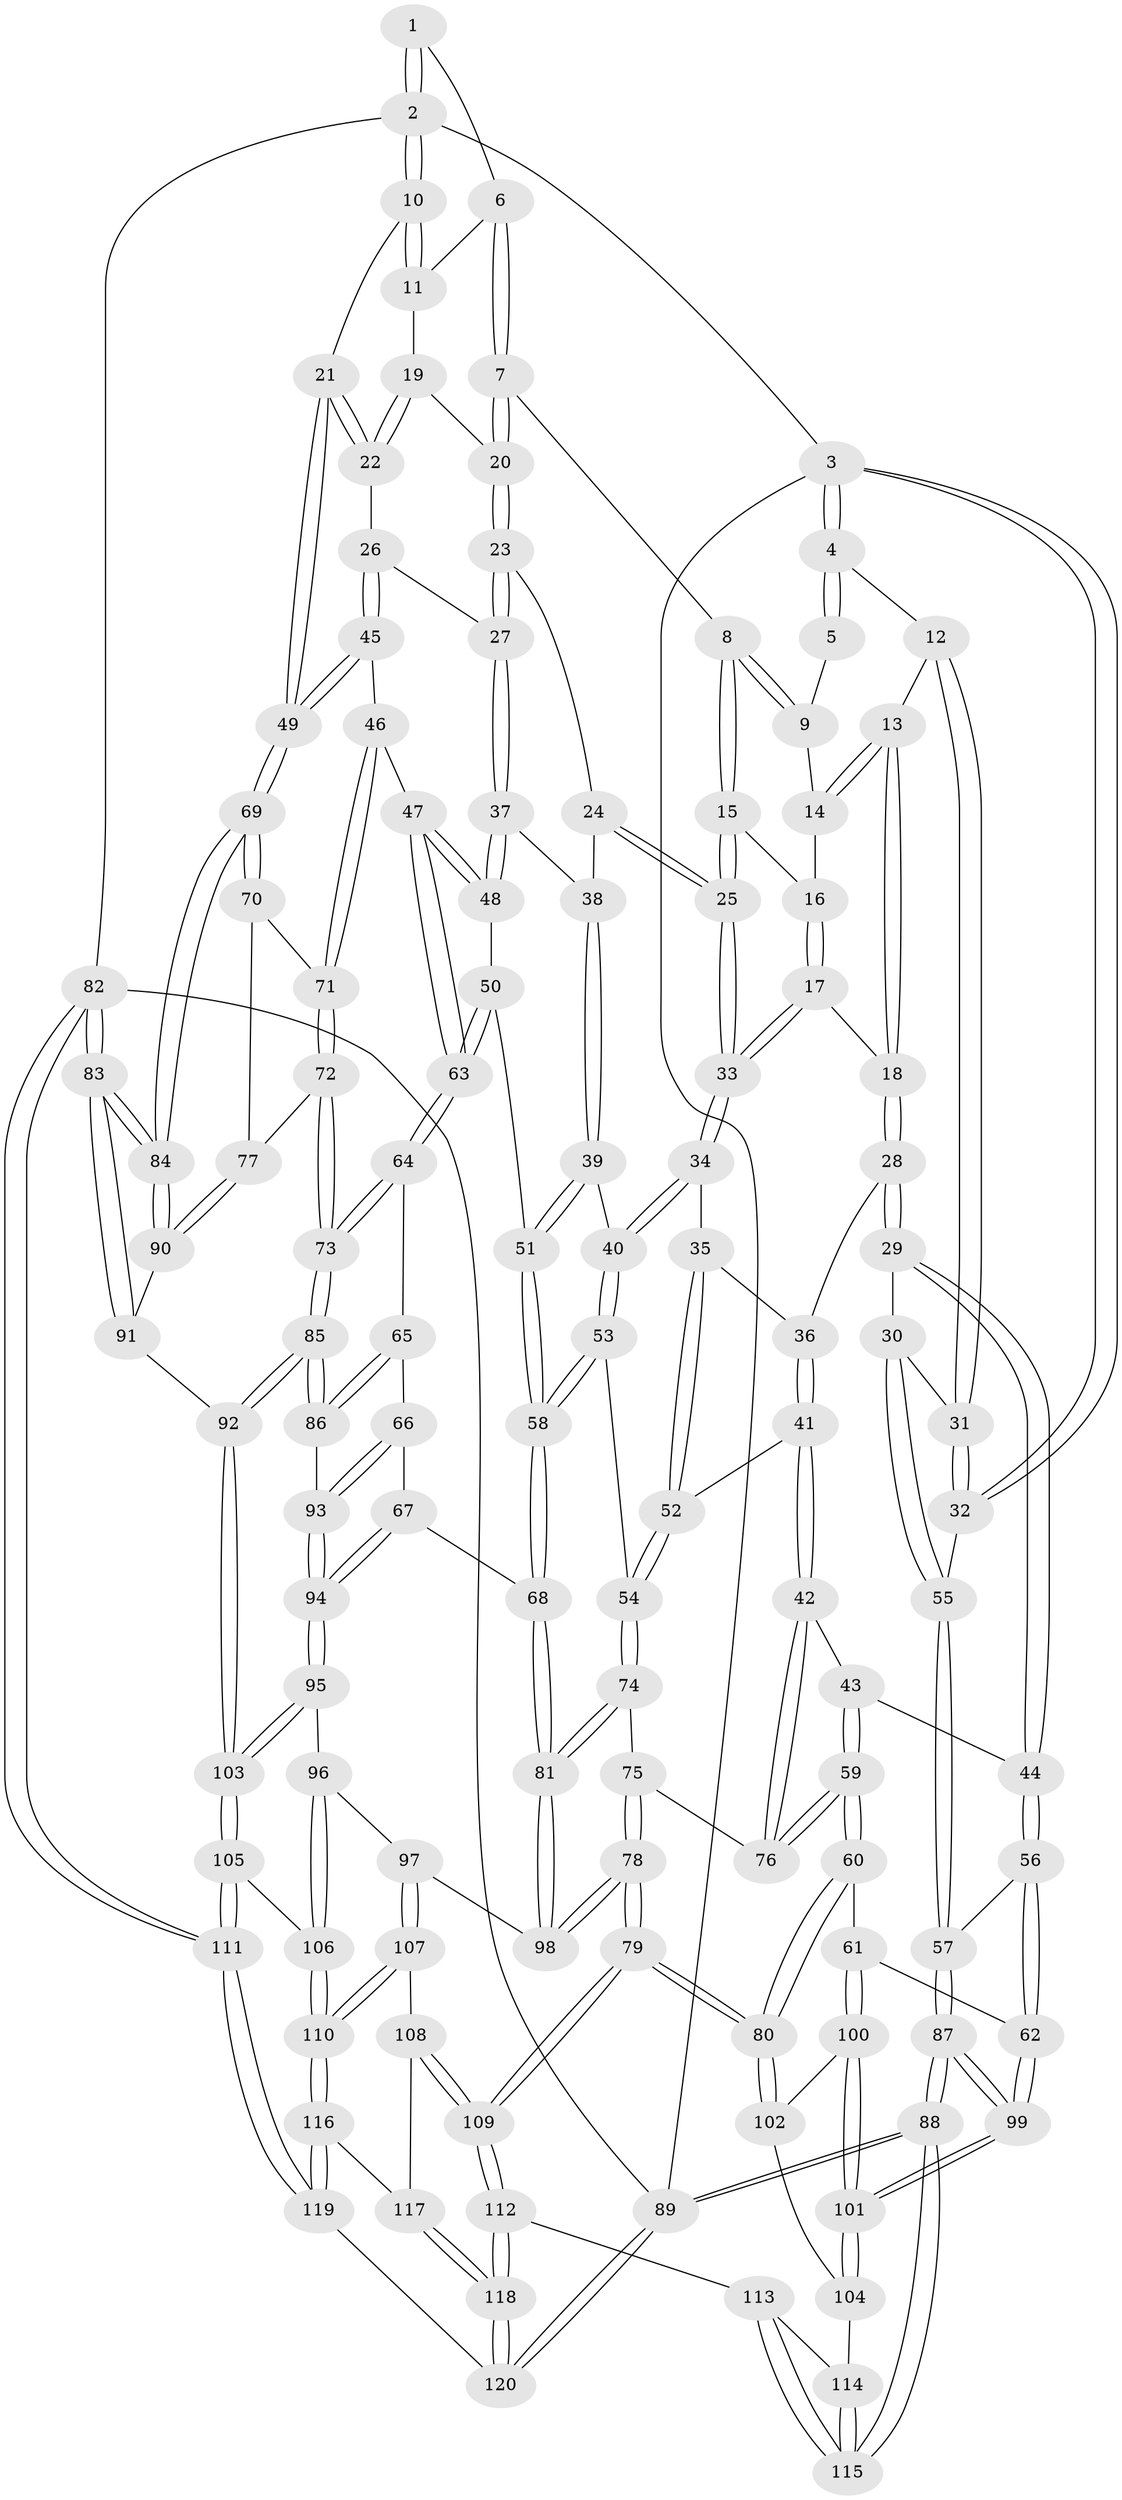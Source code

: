 // Generated by graph-tools (version 1.1) at 2025/16/03/09/25 04:16:59]
// undirected, 120 vertices, 297 edges
graph export_dot {
graph [start="1"]
  node [color=gray90,style=filled];
  1 [pos="+0.7659681675748853+0"];
  2 [pos="+1+0"];
  3 [pos="+0+0"];
  4 [pos="+0+0"];
  5 [pos="+0.4624687462501297+0"];
  6 [pos="+0.7547292944762518+0"];
  7 [pos="+0.7086260766749295+0.1084424651261752"];
  8 [pos="+0.6622832165140601+0.12471345013808476"];
  9 [pos="+0.4585729785298595+0"];
  10 [pos="+1+0"];
  11 [pos="+0.8952139441836093+0.13863954705244025"];
  12 [pos="+0.19340278890461726+0.12853149560596305"];
  13 [pos="+0.32408798370609027+0.15076022364487948"];
  14 [pos="+0.4558767634495147+0"];
  15 [pos="+0.5797661790551452+0.18276536335653992"];
  16 [pos="+0.5097445678206475+0.12696676557765318"];
  17 [pos="+0.41082114786669427+0.20953140397675915"];
  18 [pos="+0.364242559871695+0.208956010613317"];
  19 [pos="+0.8880616139869835+0.14977248920560438"];
  20 [pos="+0.7484665808862129+0.1664321992248239"];
  21 [pos="+1+0.3016249207117479"];
  22 [pos="+0.8976097513012906+0.21139300322500698"];
  23 [pos="+0.752966373831834+0.2071094041064605"];
  24 [pos="+0.6787340934151022+0.27032561107818376"];
  25 [pos="+0.5672380446552583+0.2705690565252476"];
  26 [pos="+0.8351911979633974+0.31465144042480697"];
  27 [pos="+0.8339240196535218+0.3145144586570084"];
  28 [pos="+0.3444027103445703+0.3184204404593761"];
  29 [pos="+0.1727260186691724+0.3581759527530828"];
  30 [pos="+0.153518011225803+0.3427802175478721"];
  31 [pos="+0.1643764307323293+0.24940411331654191"];
  32 [pos="+0+0.06414380091865397"];
  33 [pos="+0.5520631260742415+0.29292716634603055"];
  34 [pos="+0.5445705695260289+0.3396366662357919"];
  35 [pos="+0.49376900466430995+0.36532278367323673"];
  36 [pos="+0.3567496840637915+0.33065140256976805"];
  37 [pos="+0.799346730894704+0.3382436157406447"];
  38 [pos="+0.7060079223850831+0.32656981798178675"];
  39 [pos="+0.6274524591834696+0.4073691797424748"];
  40 [pos="+0.606952933280296+0.4005333469487323"];
  41 [pos="+0.3543307828162837+0.5039715869904497"];
  42 [pos="+0.35252219524691025+0.5053171111855199"];
  43 [pos="+0.22848539981568267+0.4448230109529422"];
  44 [pos="+0.190060464278252+0.41344914763994467"];
  45 [pos="+0.9060018672266189+0.3630459633211996"];
  46 [pos="+0.8591342883435034+0.5109949160725533"];
  47 [pos="+0.8477725965816049+0.513910053646679"];
  48 [pos="+0.7831490199856148+0.3661096483133763"];
  49 [pos="+1+0.3442108914610503"];
  50 [pos="+0.7098372216869346+0.46603878179516245"];
  51 [pos="+0.7004248554026365+0.46641622897203977"];
  52 [pos="+0.4434256169359632+0.4884243293940344"];
  53 [pos="+0.5430658737794921+0.526996760956912"];
  54 [pos="+0.5043944379114297+0.5398038753196347"];
  55 [pos="+0+0.3855217422210011"];
  56 [pos="+0.11372358724773685+0.5885676234808449"];
  57 [pos="+0+0.44108204991993605"];
  58 [pos="+0.6446560899726663+0.5694346826557802"];
  59 [pos="+0.23249184796290462+0.6398720259018086"];
  60 [pos="+0.22463890414453977+0.6520822561190351"];
  61 [pos="+0.13224460924216444+0.6106113506824571"];
  62 [pos="+0.12108740938633734+0.6024526905105214"];
  63 [pos="+0.8105361903590946+0.5265983976877345"];
  64 [pos="+0.7944040477499916+0.5816970521642011"];
  65 [pos="+0.7806991500726774+0.5940128069614565"];
  66 [pos="+0.6904174024240434+0.6300054043988266"];
  67 [pos="+0.6613323347760771+0.6217950496901419"];
  68 [pos="+0.651624949811251+0.6145395180038212"];
  69 [pos="+1+0.45803988928154693"];
  70 [pos="+0.997132508656025+0.5312026204043144"];
  71 [pos="+0.8841390685410225+0.5250883118113886"];
  72 [pos="+0.9048087517347491+0.6223020884058895"];
  73 [pos="+0.8556678882813754+0.6585576504475299"];
  74 [pos="+0.49409153076613016+0.6392592356337272"];
  75 [pos="+0.36146834714800563+0.5384623214929773"];
  76 [pos="+0.3504505319630166+0.5135688654376489"];
  77 [pos="+0.9459327602978+0.6377430623999713"];
  78 [pos="+0.41834495926618287+0.7635124893301493"];
  79 [pos="+0.353953019000705+0.8168033267122811"];
  80 [pos="+0.28235980024833046+0.7686621157701584"];
  81 [pos="+0.49658286338558005+0.6948849458467543"];
  82 [pos="+1+1"];
  83 [pos="+1+0.8713506122561357"];
  84 [pos="+1+0.6522282599377077"];
  85 [pos="+0.8432300237809699+0.7662631080225791"];
  86 [pos="+0.7809870224991312+0.7207436982896509"];
  87 [pos="+0+0.8228013232707541"];
  88 [pos="+0+1"];
  89 [pos="+0+1"];
  90 [pos="+0.9622505466385416+0.6638887331398111"];
  91 [pos="+0.9233239696542362+0.7403030289850614"];
  92 [pos="+0.8456782568932177+0.7709677842859187"];
  93 [pos="+0.7403610634747076+0.7078637226680833"];
  94 [pos="+0.6482537066859704+0.7698664381674155"];
  95 [pos="+0.6388981415700195+0.7842503625592011"];
  96 [pos="+0.6265778926836816+0.791234416646115"];
  97 [pos="+0.6141986033250291+0.7936172392057466"];
  98 [pos="+0.4777730895334769+0.73390439182051"];
  99 [pos="+0+0.7744188238012332"];
  100 [pos="+0.09327229915029361+0.7447032184472966"];
  101 [pos="+0+0.7748501670445327"];
  102 [pos="+0.18667734184884927+0.7914922945267677"];
  103 [pos="+0.8352505613173511+0.8288280658400085"];
  104 [pos="+0.12032115775690913+0.8373658970958983"];
  105 [pos="+0.8427361593039959+0.8811556574576479"];
  106 [pos="+0.6974885999695376+0.878051954475538"];
  107 [pos="+0.6083404085021134+0.8442088493932469"];
  108 [pos="+0.5432019764170728+0.9091980648040897"];
  109 [pos="+0.35619982458343885+0.87636230520064"];
  110 [pos="+0.6407919016919766+0.9501268131237565"];
  111 [pos="+1+1"];
  112 [pos="+0.3244058124869329+1"];
  113 [pos="+0.13828355742685997+0.9299719485421464"];
  114 [pos="+0.11459455741823882+0.8685499303935654"];
  115 [pos="+0+1"];
  116 [pos="+0.6403395150766972+0.9543482910237975"];
  117 [pos="+0.5755337012246717+0.9422415139519151"];
  118 [pos="+0.3325105665714181+1"];
  119 [pos="+0.7856035865915967+1"];
  120 [pos="+0.3323392902951123+1"];
  1 -- 2;
  1 -- 2;
  1 -- 6;
  2 -- 3;
  2 -- 10;
  2 -- 10;
  2 -- 82;
  3 -- 4;
  3 -- 4;
  3 -- 32;
  3 -- 32;
  3 -- 89;
  4 -- 5;
  4 -- 5;
  4 -- 12;
  5 -- 9;
  6 -- 7;
  6 -- 7;
  6 -- 11;
  7 -- 8;
  7 -- 20;
  7 -- 20;
  8 -- 9;
  8 -- 9;
  8 -- 15;
  8 -- 15;
  9 -- 14;
  10 -- 11;
  10 -- 11;
  10 -- 21;
  11 -- 19;
  12 -- 13;
  12 -- 31;
  12 -- 31;
  13 -- 14;
  13 -- 14;
  13 -- 18;
  13 -- 18;
  14 -- 16;
  15 -- 16;
  15 -- 25;
  15 -- 25;
  16 -- 17;
  16 -- 17;
  17 -- 18;
  17 -- 33;
  17 -- 33;
  18 -- 28;
  18 -- 28;
  19 -- 20;
  19 -- 22;
  19 -- 22;
  20 -- 23;
  20 -- 23;
  21 -- 22;
  21 -- 22;
  21 -- 49;
  21 -- 49;
  22 -- 26;
  23 -- 24;
  23 -- 27;
  23 -- 27;
  24 -- 25;
  24 -- 25;
  24 -- 38;
  25 -- 33;
  25 -- 33;
  26 -- 27;
  26 -- 45;
  26 -- 45;
  27 -- 37;
  27 -- 37;
  28 -- 29;
  28 -- 29;
  28 -- 36;
  29 -- 30;
  29 -- 44;
  29 -- 44;
  30 -- 31;
  30 -- 55;
  30 -- 55;
  31 -- 32;
  31 -- 32;
  32 -- 55;
  33 -- 34;
  33 -- 34;
  34 -- 35;
  34 -- 40;
  34 -- 40;
  35 -- 36;
  35 -- 52;
  35 -- 52;
  36 -- 41;
  36 -- 41;
  37 -- 38;
  37 -- 48;
  37 -- 48;
  38 -- 39;
  38 -- 39;
  39 -- 40;
  39 -- 51;
  39 -- 51;
  40 -- 53;
  40 -- 53;
  41 -- 42;
  41 -- 42;
  41 -- 52;
  42 -- 43;
  42 -- 76;
  42 -- 76;
  43 -- 44;
  43 -- 59;
  43 -- 59;
  44 -- 56;
  44 -- 56;
  45 -- 46;
  45 -- 49;
  45 -- 49;
  46 -- 47;
  46 -- 71;
  46 -- 71;
  47 -- 48;
  47 -- 48;
  47 -- 63;
  47 -- 63;
  48 -- 50;
  49 -- 69;
  49 -- 69;
  50 -- 51;
  50 -- 63;
  50 -- 63;
  51 -- 58;
  51 -- 58;
  52 -- 54;
  52 -- 54;
  53 -- 54;
  53 -- 58;
  53 -- 58;
  54 -- 74;
  54 -- 74;
  55 -- 57;
  55 -- 57;
  56 -- 57;
  56 -- 62;
  56 -- 62;
  57 -- 87;
  57 -- 87;
  58 -- 68;
  58 -- 68;
  59 -- 60;
  59 -- 60;
  59 -- 76;
  59 -- 76;
  60 -- 61;
  60 -- 80;
  60 -- 80;
  61 -- 62;
  61 -- 100;
  61 -- 100;
  62 -- 99;
  62 -- 99;
  63 -- 64;
  63 -- 64;
  64 -- 65;
  64 -- 73;
  64 -- 73;
  65 -- 66;
  65 -- 86;
  65 -- 86;
  66 -- 67;
  66 -- 93;
  66 -- 93;
  67 -- 68;
  67 -- 94;
  67 -- 94;
  68 -- 81;
  68 -- 81;
  69 -- 70;
  69 -- 70;
  69 -- 84;
  69 -- 84;
  70 -- 71;
  70 -- 77;
  71 -- 72;
  71 -- 72;
  72 -- 73;
  72 -- 73;
  72 -- 77;
  73 -- 85;
  73 -- 85;
  74 -- 75;
  74 -- 81;
  74 -- 81;
  75 -- 76;
  75 -- 78;
  75 -- 78;
  77 -- 90;
  77 -- 90;
  78 -- 79;
  78 -- 79;
  78 -- 98;
  78 -- 98;
  79 -- 80;
  79 -- 80;
  79 -- 109;
  79 -- 109;
  80 -- 102;
  80 -- 102;
  81 -- 98;
  81 -- 98;
  82 -- 83;
  82 -- 83;
  82 -- 111;
  82 -- 111;
  82 -- 89;
  83 -- 84;
  83 -- 84;
  83 -- 91;
  83 -- 91;
  84 -- 90;
  84 -- 90;
  85 -- 86;
  85 -- 86;
  85 -- 92;
  85 -- 92;
  86 -- 93;
  87 -- 88;
  87 -- 88;
  87 -- 99;
  87 -- 99;
  88 -- 89;
  88 -- 89;
  88 -- 115;
  88 -- 115;
  89 -- 120;
  89 -- 120;
  90 -- 91;
  91 -- 92;
  92 -- 103;
  92 -- 103;
  93 -- 94;
  93 -- 94;
  94 -- 95;
  94 -- 95;
  95 -- 96;
  95 -- 103;
  95 -- 103;
  96 -- 97;
  96 -- 106;
  96 -- 106;
  97 -- 98;
  97 -- 107;
  97 -- 107;
  99 -- 101;
  99 -- 101;
  100 -- 101;
  100 -- 101;
  100 -- 102;
  101 -- 104;
  101 -- 104;
  102 -- 104;
  103 -- 105;
  103 -- 105;
  104 -- 114;
  105 -- 106;
  105 -- 111;
  105 -- 111;
  106 -- 110;
  106 -- 110;
  107 -- 108;
  107 -- 110;
  107 -- 110;
  108 -- 109;
  108 -- 109;
  108 -- 117;
  109 -- 112;
  109 -- 112;
  110 -- 116;
  110 -- 116;
  111 -- 119;
  111 -- 119;
  112 -- 113;
  112 -- 118;
  112 -- 118;
  113 -- 114;
  113 -- 115;
  113 -- 115;
  114 -- 115;
  114 -- 115;
  116 -- 117;
  116 -- 119;
  116 -- 119;
  117 -- 118;
  117 -- 118;
  118 -- 120;
  118 -- 120;
  119 -- 120;
}
